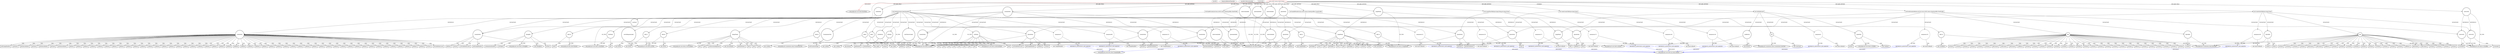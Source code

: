 digraph {
baseInfo[graphId=109,category="extension_graph",isAnonymous=false,possibleRelation=true]
frameworkRelatedTypesInfo[0="com.google.gwt.core.client.EntryPoint"]
possibleCollaborationsInfo[0="109~OVERRIDING_METHOD_DECLARATION-INSTANTIATION-~com.google.gwt.core.client.EntryPoint ~com.google.gwt.user.client.rpc.AsyncCallback ~false~true",1="109~CLIENT_METHOD_DECLARATION-INSTANTIATION-~com.google.gwt.core.client.EntryPoint ~com.google.gwt.user.client.rpc.AsyncCallback ~false~true",2="109~CLIENT_METHOD_DECLARATION-INSTANTIATION-~com.google.gwt.core.client.EntryPoint ~com.google.gwt.event.dom.client.ChangeHandler ~false~true"]
locationInfo[projectName="DeannaSurma-Census",filePath="/DeannaSurma-Census/Census-master/src/com/cs4302/census/client/Census.java",contextSignature="Census",graphId="109"]
0[label="com.cs4302.census.client.Census",vertexType="ROOT_CLIENT_CLASS_DECLARATION",isFrameworkType=false,color=red]
1[label="com.google.gwt.core.client.EntryPoint",vertexType="FRAMEWORK_INTERFACE_TYPE",isFrameworkType=true,peripheries=2]
2[label="countylistbox",vertexType="FIELD_DECLARATION",isFrameworkType=true,peripheries=2,shape=circle]
3[label="com.google.gwt.user.client.ui.ListBox",vertexType="FRAMEWORK_CLASS_TYPE",isFrameworkType=true,peripheries=2]
4[label="entercountylabel",vertexType="FIELD_DECLARATION",isFrameworkType=true,peripheries=2,shape=circle]
5[label="com.google.gwt.user.client.ui.Label",vertexType="FRAMEWORK_CLASS_TYPE",isFrameworkType=true,peripheries=2]
6[label="enterstatelabel",vertexType="FIELD_DECLARATION",isFrameworkType=true,peripheries=2,shape=circle]
8[label="placelistbox",vertexType="FIELD_DECLARATION",isFrameworkType=true,peripheries=2,shape=circle]
10[label="placenamelabel",vertexType="FIELD_DECLARATION",isFrameworkType=true,peripheries=2,shape=circle]
12[label="rootPanel",vertexType="FIELD_DECLARATION",isFrameworkType=true,peripheries=2,shape=circle]
13[label="com.google.gwt.user.client.ui.RootPanel",vertexType="FRAMEWORK_CLASS_TYPE",isFrameworkType=true,peripheries=2]
14[label="simplePanel",vertexType="FIELD_DECLARATION",isFrameworkType=true,peripheries=2,shape=circle]
15[label="com.google.gwt.user.client.ui.SimplePanel",vertexType="FRAMEWORK_CLASS_TYPE",isFrameworkType=true,peripheries=2]
16[label="statelistbox",vertexType="FIELD_DECLARATION",isFrameworkType=true,peripheries=2,shape=circle]
18[label="useGrowth",vertexType="FIELD_DECLARATION",isFrameworkType=true,peripheries=2,shape=circle]
19[label="com.google.gwt.user.client.ui.CheckBox",vertexType="FRAMEWORK_CLASS_TYPE",isFrameworkType=true,peripheries=2]
20[label="void onModuleLoad()",vertexType="OVERRIDING_METHOD_DECLARATION",isFrameworkType=false,shape=box]
22[label="line",vertexType="VARIABLE_EXPRESION",isFrameworkType=true,peripheries=2,shape=circle]
23[label="com.google.gwt.visualization.client.visualizations.LineChart",vertexType="FRAMEWORK_CLASS_TYPE",isFrameworkType=true,peripheries=2]
21[label="new LineChart()",vertexType="CONSTRUCTOR_CALL",isFrameworkType=true,peripheries=2]
24[label="simplePanel",vertexType="VARIABLE_EXPRESION",isFrameworkType=true,peripheries=2,shape=circle]
25[label="add()",vertexType="INSIDE_CALL",isFrameworkType=true,peripheries=2,shape=box]
28[label="sendButton",vertexType="VARIABLE_EXPRESION",isFrameworkType=true,peripheries=2,shape=circle]
29[label="com.google.gwt.user.client.ui.Button",vertexType="FRAMEWORK_CLASS_TYPE",isFrameworkType=true,peripheries=2]
27[label="new Button()",vertexType="CONSTRUCTOR_CALL",isFrameworkType=true,peripheries=2]
31[label="nameField",vertexType="VARIABLE_EXPRESION",isFrameworkType=true,peripheries=2,shape=circle]
32[label="com.google.gwt.user.client.ui.TextBox",vertexType="FRAMEWORK_CLASS_TYPE",isFrameworkType=true,peripheries=2]
30[label="new TextBox()",vertexType="CONSTRUCTOR_CALL",isFrameworkType=true,peripheries=2]
34[label="setText()",vertexType="INSIDE_CALL",isFrameworkType=true,peripheries=2,shape=box]
36[label="anonymous5",vertexType="VARIABLE_EXPRESION",isFrameworkType=false,shape=circle]
37[label="REFERENCE_ANONYMOUS_DECLARATION",vertexType="REFERENCE_ANONYMOUS_DECLARATION",isFrameworkType=false,color=blue]
38[label="com.google.gwt.user.client.rpc.AsyncCallback",vertexType="FRAMEWORK_INTERFACE_TYPE",isFrameworkType=true,peripheries=2]
35[label="new AsyncCallback()",vertexType="CONSTRUCTOR_CALL",isFrameworkType=false]
77[label="void initializeGui(java.lang.Runnable)",vertexType="CLIENT_METHOD_DECLARATION",isFrameworkType=false,shape=box]
78[label="RootPanel",vertexType="VARIABLE_EXPRESION",isFrameworkType=true,peripheries=2,shape=circle]
79[label="get()",vertexType="INSIDE_CALL",isFrameworkType=true,peripheries=2,shape=box]
82[label="enterstatelabel",vertexType="VARIABLE_EXPRESION",isFrameworkType=true,peripheries=2,shape=circle]
81[label="new Label()",vertexType="CONSTRUCTOR_CALL",isFrameworkType=true,peripheries=2]
84[label="rootPanel",vertexType="VARIABLE_EXPRESION",isFrameworkType=true,peripheries=2,shape=circle]
86[label="com.google.gwt.user.client.ui.AbsolutePanel",vertexType="FRAMEWORK_CLASS_TYPE",isFrameworkType=true,peripheries=2]
85[label="add()",vertexType="INSIDE_CALL",isFrameworkType=true,peripheries=2,shape=box]
88[label="setSize()",vertexType="INSIDE_CALL",isFrameworkType=true,peripheries=2,shape=box]
90[label="entercountylabel",vertexType="VARIABLE_EXPRESION",isFrameworkType=true,peripheries=2,shape=circle]
89[label="new Label()",vertexType="CONSTRUCTOR_CALL",isFrameworkType=true,peripheries=2]
93[label="add()",vertexType="INSIDE_CALL",isFrameworkType=true,peripheries=2,shape=box]
95[label="placenamelabel",vertexType="VARIABLE_EXPRESION",isFrameworkType=true,peripheries=2,shape=circle]
94[label="new Label()",vertexType="CONSTRUCTOR_CALL",isFrameworkType=true,peripheries=2]
98[label="add()",vertexType="INSIDE_CALL",isFrameworkType=true,peripheries=2,shape=box]
100[label="VAR31",vertexType="VARIABLE_EXPRESION",isFrameworkType=true,peripheries=2,shape=circle]
99[label="new ListBox()",vertexType="CONSTRUCTOR_CALL",isFrameworkType=true,peripheries=2]
102[label="countylistbox",vertexType="VARIABLE_EXPRESION",isFrameworkType=true,peripheries=2,shape=circle]
103[label="addItem()",vertexType="INSIDE_CALL",isFrameworkType=true,peripheries=2,shape=box]
106[label="add()",vertexType="INSIDE_CALL",isFrameworkType=true,peripheries=2,shape=box]
108[label="setSize()",vertexType="INSIDE_CALL",isFrameworkType=true,peripheries=2,shape=box]
110[label="setVisibleItemCount()",vertexType="INSIDE_CALL",isFrameworkType=true,peripheries=2,shape=box]
112[label="addChangeHandler()",vertexType="INSIDE_CALL",isFrameworkType=true,peripheries=2,shape=box]
114[label="anonymous37",vertexType="VARIABLE_EXPRESION",isFrameworkType=false,shape=circle]
115[label="REFERENCE_ANONYMOUS_DECLARATION",vertexType="REFERENCE_ANONYMOUS_DECLARATION",isFrameworkType=false,color=blue]
116[label="com.google.gwt.event.dom.client.ChangeHandler",vertexType="FRAMEWORK_INTERFACE_TYPE",isFrameworkType=true,peripheries=2]
113[label="new ChangeHandler()",vertexType="CONSTRUCTOR_CALL",isFrameworkType=false]
117[label="statelistbox",vertexType="VARIABLE_EXPRESION",isFrameworkType=true,peripheries=2,shape=circle]
118[label="getValue()",vertexType="INSIDE_CALL",isFrameworkType=true,peripheries=2,shape=box]
121[label="getSelectedIndex()",vertexType="INSIDE_CALL",isFrameworkType=true,peripheries=2,shape=box]
122[label="simplePanel",vertexType="VARIABLE_EXPRESION",isFrameworkType=true,peripheries=2,shape=circle]
123[label="getWidget()",vertexType="INSIDE_CALL",isFrameworkType=true,peripheries=2,shape=box]
126[label="clear()",vertexType="INSIDE_CALL",isFrameworkType=true,peripheries=2,shape=box]
128[label="add()",vertexType="INSIDE_CALL",isFrameworkType=true,peripheries=2,shape=box]
130[label="VAR43",vertexType="VARIABLE_EXPRESION",isFrameworkType=true,peripheries=2,shape=circle]
129[label="new ListBox()",vertexType="CONSTRUCTOR_CALL",isFrameworkType=true,peripheries=2]
133[label="addItem()",vertexType="INSIDE_CALL",isFrameworkType=true,peripheries=2,shape=box]
135[label="addItem()",vertexType="INSIDE_CALL",isFrameworkType=true,peripheries=2,shape=box]
137[label="addItem()",vertexType="INSIDE_CALL",isFrameworkType=true,peripheries=2,shape=box]
139[label="addItem()",vertexType="INSIDE_CALL",isFrameworkType=true,peripheries=2,shape=box]
141[label="addItem()",vertexType="INSIDE_CALL",isFrameworkType=true,peripheries=2,shape=box]
143[label="addItem()",vertexType="INSIDE_CALL",isFrameworkType=true,peripheries=2,shape=box]
145[label="addItem()",vertexType="INSIDE_CALL",isFrameworkType=true,peripheries=2,shape=box]
147[label="addItem()",vertexType="INSIDE_CALL",isFrameworkType=true,peripheries=2,shape=box]
149[label="addItem()",vertexType="INSIDE_CALL",isFrameworkType=true,peripheries=2,shape=box]
151[label="addItem()",vertexType="INSIDE_CALL",isFrameworkType=true,peripheries=2,shape=box]
153[label="addItem()",vertexType="INSIDE_CALL",isFrameworkType=true,peripheries=2,shape=box]
155[label="addItem()",vertexType="INSIDE_CALL",isFrameworkType=true,peripheries=2,shape=box]
157[label="addItem()",vertexType="INSIDE_CALL",isFrameworkType=true,peripheries=2,shape=box]
159[label="addItem()",vertexType="INSIDE_CALL",isFrameworkType=true,peripheries=2,shape=box]
161[label="addItem()",vertexType="INSIDE_CALL",isFrameworkType=true,peripheries=2,shape=box]
163[label="addItem()",vertexType="INSIDE_CALL",isFrameworkType=true,peripheries=2,shape=box]
165[label="addItem()",vertexType="INSIDE_CALL",isFrameworkType=true,peripheries=2,shape=box]
167[label="addItem()",vertexType="INSIDE_CALL",isFrameworkType=true,peripheries=2,shape=box]
169[label="addItem()",vertexType="INSIDE_CALL",isFrameworkType=true,peripheries=2,shape=box]
171[label="addItem()",vertexType="INSIDE_CALL",isFrameworkType=true,peripheries=2,shape=box]
173[label="addItem()",vertexType="INSIDE_CALL",isFrameworkType=true,peripheries=2,shape=box]
175[label="addItem()",vertexType="INSIDE_CALL",isFrameworkType=true,peripheries=2,shape=box]
177[label="addItem()",vertexType="INSIDE_CALL",isFrameworkType=true,peripheries=2,shape=box]
179[label="addItem()",vertexType="INSIDE_CALL",isFrameworkType=true,peripheries=2,shape=box]
181[label="addItem()",vertexType="INSIDE_CALL",isFrameworkType=true,peripheries=2,shape=box]
183[label="addItem()",vertexType="INSIDE_CALL",isFrameworkType=true,peripheries=2,shape=box]
185[label="addItem()",vertexType="INSIDE_CALL",isFrameworkType=true,peripheries=2,shape=box]
187[label="addItem()",vertexType="INSIDE_CALL",isFrameworkType=true,peripheries=2,shape=box]
189[label="addItem()",vertexType="INSIDE_CALL",isFrameworkType=true,peripheries=2,shape=box]
191[label="addItem()",vertexType="INSIDE_CALL",isFrameworkType=true,peripheries=2,shape=box]
193[label="addItem()",vertexType="INSIDE_CALL",isFrameworkType=true,peripheries=2,shape=box]
195[label="addItem()",vertexType="INSIDE_CALL",isFrameworkType=true,peripheries=2,shape=box]
197[label="addItem()",vertexType="INSIDE_CALL",isFrameworkType=true,peripheries=2,shape=box]
199[label="addItem()",vertexType="INSIDE_CALL",isFrameworkType=true,peripheries=2,shape=box]
201[label="addItem()",vertexType="INSIDE_CALL",isFrameworkType=true,peripheries=2,shape=box]
203[label="addItem()",vertexType="INSIDE_CALL",isFrameworkType=true,peripheries=2,shape=box]
205[label="addItem()",vertexType="INSIDE_CALL",isFrameworkType=true,peripheries=2,shape=box]
207[label="addItem()",vertexType="INSIDE_CALL",isFrameworkType=true,peripheries=2,shape=box]
209[label="addItem()",vertexType="INSIDE_CALL",isFrameworkType=true,peripheries=2,shape=box]
211[label="addItem()",vertexType="INSIDE_CALL",isFrameworkType=true,peripheries=2,shape=box]
213[label="addItem()",vertexType="INSIDE_CALL",isFrameworkType=true,peripheries=2,shape=box]
215[label="addItem()",vertexType="INSIDE_CALL",isFrameworkType=true,peripheries=2,shape=box]
217[label="addItem()",vertexType="INSIDE_CALL",isFrameworkType=true,peripheries=2,shape=box]
219[label="addItem()",vertexType="INSIDE_CALL",isFrameworkType=true,peripheries=2,shape=box]
221[label="addItem()",vertexType="INSIDE_CALL",isFrameworkType=true,peripheries=2,shape=box]
223[label="addItem()",vertexType="INSIDE_CALL",isFrameworkType=true,peripheries=2,shape=box]
225[label="addItem()",vertexType="INSIDE_CALL",isFrameworkType=true,peripheries=2,shape=box]
227[label="addItem()",vertexType="INSIDE_CALL",isFrameworkType=true,peripheries=2,shape=box]
229[label="addItem()",vertexType="INSIDE_CALL",isFrameworkType=true,peripheries=2,shape=box]
231[label="addItem()",vertexType="INSIDE_CALL",isFrameworkType=true,peripheries=2,shape=box]
233[label="add()",vertexType="INSIDE_CALL",isFrameworkType=true,peripheries=2,shape=box]
235[label="setSize()",vertexType="INSIDE_CALL",isFrameworkType=true,peripheries=2,shape=box]
237[label="setVisibleItemCount()",vertexType="INSIDE_CALL",isFrameworkType=true,peripheries=2,shape=box]
239[label="addChangeHandler()",vertexType="INSIDE_CALL",isFrameworkType=true,peripheries=2,shape=box]
241[label="anonymous98",vertexType="VARIABLE_EXPRESION",isFrameworkType=false,shape=circle]
242[label="REFERENCE_ANONYMOUS_DECLARATION",vertexType="REFERENCE_ANONYMOUS_DECLARATION",isFrameworkType=false,color=blue]
240[label="new ChangeHandler()",vertexType="CONSTRUCTOR_CALL",isFrameworkType=false]
245[label="getValue()",vertexType="INSIDE_CALL",isFrameworkType=true,peripheries=2,shape=box]
247[label="getSelectedIndex()",vertexType="INSIDE_CALL",isFrameworkType=true,peripheries=2,shape=box]
249[label="getWidget()",vertexType="INSIDE_CALL",isFrameworkType=true,peripheries=2,shape=box]
251[label="clear()",vertexType="INSIDE_CALL",isFrameworkType=true,peripheries=2,shape=box]
253[label="add()",vertexType="INSIDE_CALL",isFrameworkType=true,peripheries=2,shape=box]
255[label="VAR104",vertexType="VARIABLE_EXPRESION",isFrameworkType=true,peripheries=2,shape=circle]
254[label="new ListBox()",vertexType="CONSTRUCTOR_CALL",isFrameworkType=true,peripheries=2]
257[label="placelistbox",vertexType="VARIABLE_EXPRESION",isFrameworkType=true,peripheries=2,shape=circle]
258[label="addItem()",vertexType="INSIDE_CALL",isFrameworkType=true,peripheries=2,shape=box]
261[label="add()",vertexType="INSIDE_CALL",isFrameworkType=true,peripheries=2,shape=box]
263[label="setSize()",vertexType="INSIDE_CALL",isFrameworkType=true,peripheries=2,shape=box]
265[label="setVisibleItemCount()",vertexType="INSIDE_CALL",isFrameworkType=true,peripheries=2,shape=box]
267[label="addChangeHandler()",vertexType="INSIDE_CALL",isFrameworkType=true,peripheries=2,shape=box]
269[label="anonymous110",vertexType="VARIABLE_EXPRESION",isFrameworkType=false,shape=circle]
270[label="REFERENCE_ANONYMOUS_DECLARATION",vertexType="REFERENCE_ANONYMOUS_DECLARATION",isFrameworkType=false,color=blue]
268[label="new ChangeHandler()",vertexType="CONSTRUCTOR_CALL",isFrameworkType=false]
273[label="getValue()",vertexType="INSIDE_CALL",isFrameworkType=true,peripheries=2,shape=box]
275[label="getSelectedIndex()",vertexType="INSIDE_CALL",isFrameworkType=true,peripheries=2,shape=box]
277[label="getWidget()",vertexType="INSIDE_CALL",isFrameworkType=true,peripheries=2,shape=box]
279[label="VAR114",vertexType="VARIABLE_EXPRESION",isFrameworkType=true,peripheries=2,shape=circle]
278[label="new LineChart()",vertexType="CONSTRUCTOR_CALL",isFrameworkType=true,peripheries=2]
282[label="clear()",vertexType="INSIDE_CALL",isFrameworkType=true,peripheries=2,shape=box]
284[label="add()",vertexType="INSIDE_CALL",isFrameworkType=true,peripheries=2,shape=box]
286[label="titlelabel",vertexType="VARIABLE_EXPRESION",isFrameworkType=true,peripheries=2,shape=circle]
285[label="new Label()",vertexType="CONSTRUCTOR_CALL",isFrameworkType=true,peripheries=2]
289[label="setStyleName()",vertexType="INSIDE_CALL",isFrameworkType=true,peripheries=2,shape=box]
291[label="add()",vertexType="INSIDE_CALL",isFrameworkType=true,peripheries=2,shape=box]
293[label="setSize()",vertexType="INSIDE_CALL",isFrameworkType=true,peripheries=2,shape=box]
295[label="VAR121",vertexType="VARIABLE_EXPRESION",isFrameworkType=true,peripheries=2,shape=circle]
294[label="new SimplePanel()",vertexType="CONSTRUCTOR_CALL",isFrameworkType=true,peripheries=2]
298[label="add()",vertexType="INSIDE_CALL",isFrameworkType=true,peripheries=2,shape=box]
300[label="setSize()",vertexType="INSIDE_CALL",isFrameworkType=true,peripheries=2,shape=box]
302[label="VAR124",vertexType="VARIABLE_EXPRESION",isFrameworkType=true,peripheries=2,shape=circle]
301[label="new CheckBox()",vertexType="CONSTRUCTOR_CALL",isFrameworkType=true,peripheries=2]
305[label="add()",vertexType="INSIDE_CALL",isFrameworkType=true,peripheries=2,shape=box]
307[label="dialogBox",vertexType="VARIABLE_EXPRESION",isFrameworkType=true,peripheries=2,shape=circle]
308[label="com.google.gwt.user.client.ui.DialogBox",vertexType="FRAMEWORK_CLASS_TYPE",isFrameworkType=true,peripheries=2]
306[label="new DialogBox()",vertexType="CONSTRUCTOR_CALL",isFrameworkType=true,peripheries=2]
310[label="setText()",vertexType="INSIDE_CALL",isFrameworkType=true,peripheries=2,shape=box]
312[label="setAnimationEnabled()",vertexType="INSIDE_CALL",isFrameworkType=true,peripheries=2,shape=box]
314[label="closeButton",vertexType="VARIABLE_EXPRESION",isFrameworkType=true,peripheries=2,shape=circle]
313[label="new Button()",vertexType="CONSTRUCTOR_CALL",isFrameworkType=true,peripheries=2]
316[label="VAR130",vertexType="VARIABLE_EXPRESION",isFrameworkType=true,peripheries=2,shape=circle]
318[label="com.google.gwt.dom.client.Element",vertexType="FRAMEWORK_CLASS_TYPE",isFrameworkType=true,peripheries=2]
317[label="setId()",vertexType="INSIDE_CALL",isFrameworkType=true,peripheries=2,shape=box]
320[label="getElement()",vertexType="INSIDE_CALL",isFrameworkType=true,peripheries=2,shape=box]
322[label="textToServerLabel",vertexType="VARIABLE_EXPRESION",isFrameworkType=true,peripheries=2,shape=circle]
321[label="new Label()",vertexType="CONSTRUCTOR_CALL",isFrameworkType=true,peripheries=2]
325[label="serverResponseLabel",vertexType="VARIABLE_EXPRESION",isFrameworkType=true,peripheries=2,shape=circle]
326[label="com.google.gwt.user.client.ui.HTML",vertexType="FRAMEWORK_CLASS_TYPE",isFrameworkType=true,peripheries=2]
324[label="new HTML()",vertexType="CONSTRUCTOR_CALL",isFrameworkType=true,peripheries=2]
328[label="dialogVPanel",vertexType="VARIABLE_EXPRESION",isFrameworkType=true,peripheries=2,shape=circle]
329[label="com.google.gwt.user.client.ui.VerticalPanel",vertexType="FRAMEWORK_CLASS_TYPE",isFrameworkType=true,peripheries=2]
327[label="new VerticalPanel()",vertexType="CONSTRUCTOR_CALL",isFrameworkType=true,peripheries=2]
331[label="addStyleName()",vertexType="INSIDE_CALL",isFrameworkType=true,peripheries=2,shape=box]
333[label="add()",vertexType="INSIDE_CALL",isFrameworkType=true,peripheries=2,shape=box]
335[label="VAR137",vertexType="VARIABLE_EXPRESION",isFrameworkType=true,peripheries=2,shape=circle]
334[label="new HTML()",vertexType="CONSTRUCTOR_CALL",isFrameworkType=true,peripheries=2]
338[label="add()",vertexType="INSIDE_CALL",isFrameworkType=true,peripheries=2,shape=box]
340[label="add()",vertexType="INSIDE_CALL",isFrameworkType=true,peripheries=2,shape=box]
342[label="VAR140",vertexType="VARIABLE_EXPRESION",isFrameworkType=true,peripheries=2,shape=circle]
341[label="new HTML()",vertexType="CONSTRUCTOR_CALL",isFrameworkType=true,peripheries=2]
345[label="add()",vertexType="INSIDE_CALL",isFrameworkType=true,peripheries=2,shape=box]
347[label="setHorizontalAlignment()",vertexType="INSIDE_CALL",isFrameworkType=true,peripheries=2,shape=box]
349[label="add()",vertexType="INSIDE_CALL",isFrameworkType=true,peripheries=2,shape=box]
351[label="setWidget()",vertexType="INSIDE_CALL",isFrameworkType=true,peripheries=2,shape=box]
352[label="VisualizationUtils",vertexType="VARIABLE_EXPRESION",isFrameworkType=true,peripheries=2,shape=circle]
354[label="com.google.gwt.visualization.client.VisualizationUtils",vertexType="FRAMEWORK_CLASS_TYPE",isFrameworkType=true,peripheries=2]
353[label="loadVisualizationApi()",vertexType="INSIDE_CALL",isFrameworkType=true,peripheries=2,shape=box]
355[label="void createCountyTable(java.lang.String)",vertexType="CLIENT_METHOD_DECLARATION",isFrameworkType=false,shape=box]
357[label="anonymous146",vertexType="VARIABLE_EXPRESION",isFrameworkType=false,shape=circle]
358[label="REFERENCE_ANONYMOUS_DECLARATION",vertexType="REFERENCE_ANONYMOUS_DECLARATION",isFrameworkType=false,color=blue]
356[label="new AsyncCallback()",vertexType="CONSTRUCTOR_CALL",isFrameworkType=false]
360[label="countylistbox",vertexType="VARIABLE_EXPRESION",isFrameworkType=true,peripheries=2,shape=circle]
361[label="getValue()",vertexType="INSIDE_CALL",isFrameworkType=true,peripheries=2,shape=box]
364[label="getSelectedIndex()",vertexType="INSIDE_CALL",isFrameworkType=true,peripheries=2,shape=box]
366[label="anonymous149",vertexType="VARIABLE_EXPRESION",isFrameworkType=false,shape=circle]
367[label="REFERENCE_ANONYMOUS_DECLARATION",vertexType="REFERENCE_ANONYMOUS_DECLARATION",isFrameworkType=false,color=blue]
365[label="new AsyncCallback()",vertexType="CONSTRUCTOR_CALL",isFrameworkType=false]
369[label="void buildcountytable(java.util.List,com.cs4302.census.shared.profiles.StateProfile)",vertexType="CLIENT_METHOD_DECLARATION",isFrameworkType=false,shape=box]
371[label="anonymous150",vertexType="VARIABLE_EXPRESION",isFrameworkType=false,shape=circle]
372[label="REFERENCE_ANONYMOUS_DECLARATION",vertexType="REFERENCE_ANONYMOUS_DECLARATION",isFrameworkType=false,color=blue]
370[label="new AsyncCallback()",vertexType="CONSTRUCTOR_CALL",isFrameworkType=false]
374[label="countylistbox",vertexType="VARIABLE_EXPRESION",isFrameworkType=true,peripheries=2,shape=circle]
375[label="getValue()",vertexType="INSIDE_CALL",isFrameworkType=true,peripheries=2,shape=box]
378[label="getSelectedIndex()",vertexType="INSIDE_CALL",isFrameworkType=true,peripheries=2,shape=box]
379[label="DataTable",vertexType="VARIABLE_EXPRESION",isFrameworkType=true,peripheries=2,shape=circle]
381[label="com.google.gwt.visualization.client.DataTable",vertexType="FRAMEWORK_CLASS_TYPE",isFrameworkType=true,peripheries=2]
380[label="create()",vertexType="INSIDE_CALL",isFrameworkType=true,peripheries=2,shape=box]
382[label="data",vertexType="VARIABLE_EXPRESION",isFrameworkType=true,peripheries=2,shape=circle]
383[label="addColumn()",vertexType="INSIDE_CALL",isFrameworkType=true,peripheries=2,shape=box]
386[label="addColumn()",vertexType="INSIDE_CALL",isFrameworkType=true,peripheries=2,shape=box]
388[label="addColumn()",vertexType="INSIDE_CALL",isFrameworkType=true,peripheries=2,shape=box]
389[label="useGrowth",vertexType="VARIABLE_EXPRESION",isFrameworkType=true,peripheries=2,shape=circle]
390[label="isChecked()",vertexType="INSIDE_CALL",isFrameworkType=true,peripheries=2,shape=box]
393[label="addRows()",vertexType="INSIDE_CALL",isFrameworkType=true,peripheries=2,shape=box]
395[label="setValue()",vertexType="INSIDE_CALL",isFrameworkType=true,peripheries=2,shape=box]
397[label="setValue()",vertexType="INSIDE_CALL",isFrameworkType=true,peripheries=2,shape=box]
399[label="setValue()",vertexType="INSIDE_CALL",isFrameworkType=true,peripheries=2,shape=box]
401[label="setValue()",vertexType="INSIDE_CALL",isFrameworkType=true,peripheries=2,shape=box]
403[label="setValue()",vertexType="INSIDE_CALL",isFrameworkType=true,peripheries=2,shape=box]
405[label="setValue()",vertexType="INSIDE_CALL",isFrameworkType=true,peripheries=2,shape=box]
407[label="setValue()",vertexType="INSIDE_CALL",isFrameworkType=true,peripheries=2,shape=box]
409[label="setValue()",vertexType="INSIDE_CALL",isFrameworkType=true,peripheries=2,shape=box]
411[label="setValue()",vertexType="INSIDE_CALL",isFrameworkType=true,peripheries=2,shape=box]
413[label="setValue()",vertexType="INSIDE_CALL",isFrameworkType=true,peripheries=2,shape=box]
415[label="setValue()",vertexType="INSIDE_CALL",isFrameworkType=true,peripheries=2,shape=box]
417[label="setValue()",vertexType="INSIDE_CALL",isFrameworkType=true,peripheries=2,shape=box]
419[label="setValue()",vertexType="INSIDE_CALL",isFrameworkType=true,peripheries=2,shape=box]
421[label="setValue()",vertexType="INSIDE_CALL",isFrameworkType=true,peripheries=2,shape=box]
423[label="setValue()",vertexType="INSIDE_CALL",isFrameworkType=true,peripheries=2,shape=box]
425[label="addRows()",vertexType="INSIDE_CALL",isFrameworkType=true,peripheries=2,shape=box]
427[label="setValue()",vertexType="INSIDE_CALL",isFrameworkType=true,peripheries=2,shape=box]
429[label="setValue()",vertexType="INSIDE_CALL",isFrameworkType=true,peripheries=2,shape=box]
431[label="setValue()",vertexType="INSIDE_CALL",isFrameworkType=true,peripheries=2,shape=box]
433[label="setValue()",vertexType="INSIDE_CALL",isFrameworkType=true,peripheries=2,shape=box]
435[label="setValue()",vertexType="INSIDE_CALL",isFrameworkType=true,peripheries=2,shape=box]
437[label="setValue()",vertexType="INSIDE_CALL",isFrameworkType=true,peripheries=2,shape=box]
439[label="setValue()",vertexType="INSIDE_CALL",isFrameworkType=true,peripheries=2,shape=box]
441[label="setValue()",vertexType="INSIDE_CALL",isFrameworkType=true,peripheries=2,shape=box]
443[label="setValue()",vertexType="INSIDE_CALL",isFrameworkType=true,peripheries=2,shape=box]
445[label="setValue()",vertexType="INSIDE_CALL",isFrameworkType=true,peripheries=2,shape=box]
447[label="setValue()",vertexType="INSIDE_CALL",isFrameworkType=true,peripheries=2,shape=box]
449[label="setValue()",vertexType="INSIDE_CALL",isFrameworkType=true,peripheries=2,shape=box]
450[label="placelistbox",vertexType="VARIABLE_EXPRESION",isFrameworkType=true,peripheries=2,shape=circle]
451[label="clear()",vertexType="INSIDE_CALL",isFrameworkType=true,peripheries=2,shape=box]
454[label="addItem()",vertexType="INSIDE_CALL",isFrameworkType=true,peripheries=2,shape=box]
455[label="void createStateTable(java.lang.String)",vertexType="CLIENT_METHOD_DECLARATION",isFrameworkType=false,shape=box]
457[label="anonymous189",vertexType="VARIABLE_EXPRESION",isFrameworkType=false,shape=circle]
458[label="REFERENCE_ANONYMOUS_DECLARATION",vertexType="REFERENCE_ANONYMOUS_DECLARATION",isFrameworkType=false,color=blue]
456[label="new AsyncCallback()",vertexType="CONSTRUCTOR_CALL",isFrameworkType=false]
460[label="useGrowth",vertexType="VARIABLE_EXPRESION",isFrameworkType=true,peripheries=2,shape=circle]
461[label="isChecked()",vertexType="INSIDE_CALL",isFrameworkType=true,peripheries=2,shape=box]
463[label="DataTable",vertexType="VARIABLE_EXPRESION",isFrameworkType=true,peripheries=2,shape=circle]
464[label="create()",vertexType="INSIDE_CALL",isFrameworkType=true,peripheries=2,shape=box]
466[label="data",vertexType="VARIABLE_EXPRESION",isFrameworkType=true,peripheries=2,shape=circle]
467[label="addColumn()",vertexType="INSIDE_CALL",isFrameworkType=true,peripheries=2,shape=box]
470[label="addColumn()",vertexType="INSIDE_CALL",isFrameworkType=true,peripheries=2,shape=box]
472[label="addRows()",vertexType="INSIDE_CALL",isFrameworkType=true,peripheries=2,shape=box]
474[label="setValue()",vertexType="INSIDE_CALL",isFrameworkType=true,peripheries=2,shape=box]
476[label="setValue()",vertexType="INSIDE_CALL",isFrameworkType=true,peripheries=2,shape=box]
478[label="setValue()",vertexType="INSIDE_CALL",isFrameworkType=true,peripheries=2,shape=box]
480[label="setValue()",vertexType="INSIDE_CALL",isFrameworkType=true,peripheries=2,shape=box]
482[label="setValue()",vertexType="INSIDE_CALL",isFrameworkType=true,peripheries=2,shape=box]
484[label="setValue()",vertexType="INSIDE_CALL",isFrameworkType=true,peripheries=2,shape=box]
486[label="setValue()",vertexType="INSIDE_CALL",isFrameworkType=true,peripheries=2,shape=box]
488[label="setValue()",vertexType="INSIDE_CALL",isFrameworkType=true,peripheries=2,shape=box]
490[label="setValue()",vertexType="INSIDE_CALL",isFrameworkType=true,peripheries=2,shape=box]
492[label="setValue()",vertexType="INSIDE_CALL",isFrameworkType=true,peripheries=2,shape=box]
494[label="create()",vertexType="INSIDE_CALL",isFrameworkType=true,peripheries=2,shape=box]
496[label="addRows()",vertexType="INSIDE_CALL",isFrameworkType=true,peripheries=2,shape=box]
498[label="addColumn()",vertexType="INSIDE_CALL",isFrameworkType=true,peripheries=2,shape=box]
500[label="addColumn()",vertexType="INSIDE_CALL",isFrameworkType=true,peripheries=2,shape=box]
502[label="setValue()",vertexType="INSIDE_CALL",isFrameworkType=true,peripheries=2,shape=box]
504[label="setValue()",vertexType="INSIDE_CALL",isFrameworkType=true,peripheries=2,shape=box]
506[label="setValue()",vertexType="INSIDE_CALL",isFrameworkType=true,peripheries=2,shape=box]
508[label="setValue()",vertexType="INSIDE_CALL",isFrameworkType=true,peripheries=2,shape=box]
510[label="setValue()",vertexType="INSIDE_CALL",isFrameworkType=true,peripheries=2,shape=box]
512[label="setValue()",vertexType="INSIDE_CALL",isFrameworkType=true,peripheries=2,shape=box]
514[label="setValue()",vertexType="INSIDE_CALL",isFrameworkType=true,peripheries=2,shape=box]
516[label="setValue()",vertexType="INSIDE_CALL",isFrameworkType=true,peripheries=2,shape=box]
517[label="placelistbox",vertexType="VARIABLE_EXPRESION",isFrameworkType=true,peripheries=2,shape=circle]
518[label="clear()",vertexType="INSIDE_CALL",isFrameworkType=true,peripheries=2,shape=box]
520[label="void handlePlacelist(com.cs4302.census.shared.profiles.CountyProfile)",vertexType="CLIENT_METHOD_DECLARATION",isFrameworkType=false,shape=box]
522[label="anonymous218",vertexType="VARIABLE_EXPRESION",isFrameworkType=false,shape=circle]
523[label="REFERENCE_ANONYMOUS_DECLARATION",vertexType="REFERENCE_ANONYMOUS_DECLARATION",isFrameworkType=false,color=blue]
521[label="new AsyncCallback()",vertexType="CONSTRUCTOR_CALL",isFrameworkType=false]
525[label="placelistbox",vertexType="VARIABLE_EXPRESION",isFrameworkType=true,peripheries=2,shape=circle]
526[label="clear()",vertexType="INSIDE_CALL",isFrameworkType=true,peripheries=2,shape=box]
529[label="addItem()",vertexType="INSIDE_CALL",isFrameworkType=true,peripheries=2,shape=box]
530[label="void handleCountyList(com.cs4302.census.shared.profiles.StateProfile)",vertexType="CLIENT_METHOD_DECLARATION",isFrameworkType=false,shape=box]
532[label="anonymous221",vertexType="VARIABLE_EXPRESION",isFrameworkType=false,shape=circle]
533[label="REFERENCE_ANONYMOUS_DECLARATION",vertexType="REFERENCE_ANONYMOUS_DECLARATION",isFrameworkType=false,color=blue]
531[label="new AsyncCallback()",vertexType="CONSTRUCTOR_CALL",isFrameworkType=false]
535[label="countylistbox",vertexType="VARIABLE_EXPRESION",isFrameworkType=true,peripheries=2,shape=circle]
536[label="clear()",vertexType="INSIDE_CALL",isFrameworkType=true,peripheries=2,shape=box]
539[label="addItem()",vertexType="INSIDE_CALL",isFrameworkType=true,peripheries=2,shape=box]
645[label="void createPlaceTable(java.lang.String,java.lang.String)",vertexType="CLIENT_METHOD_DECLARATION",isFrameworkType=false,shape=box]
647[label="anonymous272",vertexType="VARIABLE_EXPRESION",isFrameworkType=false,shape=circle]
648[label="REFERENCE_ANONYMOUS_DECLARATION",vertexType="REFERENCE_ANONYMOUS_DECLARATION",isFrameworkType=false,color=blue]
646[label="new AsyncCallback()",vertexType="CONSTRUCTOR_CALL",isFrameworkType=false]
650[label="placelistbox",vertexType="VARIABLE_EXPRESION",isFrameworkType=true,peripheries=2,shape=circle]
651[label="getValue()",vertexType="INSIDE_CALL",isFrameworkType=true,peripheries=2,shape=box]
654[label="getSelectedIndex()",vertexType="INSIDE_CALL",isFrameworkType=true,peripheries=2,shape=box]
656[label="anonymous275",vertexType="VARIABLE_EXPRESION",isFrameworkType=false,shape=circle]
657[label="REFERENCE_ANONYMOUS_DECLARATION",vertexType="REFERENCE_ANONYMOUS_DECLARATION",isFrameworkType=false,color=blue]
655[label="new AsyncCallback()",vertexType="CONSTRUCTOR_CALL",isFrameworkType=false]
0->1[label="IMPLEMENT",color=red]
0->2[label="DECLARE_FIELD"]
2->3[label="OF_TYPE"]
0->4[label="DECLARE_FIELD"]
4->5[label="OF_TYPE"]
0->6[label="DECLARE_FIELD"]
6->5[label="OF_TYPE"]
0->8[label="DECLARE_FIELD"]
8->3[label="OF_TYPE"]
0->10[label="DECLARE_FIELD"]
10->5[label="OF_TYPE"]
0->12[label="DECLARE_FIELD"]
12->13[label="OF_TYPE"]
0->14[label="DECLARE_FIELD"]
14->15[label="OF_TYPE"]
0->16[label="DECLARE_FIELD"]
16->3[label="OF_TYPE"]
0->18[label="DECLARE_FIELD"]
18->19[label="OF_TYPE"]
0->20[label="OVERRIDE"]
20->22[label="INSTANTIATE"]
22->23[label="OF_TYPE"]
22->21[label="CALL"]
20->24[label="INSTANTIATE"]
14->24[label="REFERENCE"]
24->15[label="OF_TYPE"]
24->25[label="CALL"]
20->28[label="INSTANTIATE"]
28->29[label="OF_TYPE"]
28->27[label="CALL"]
20->31[label="INSTANTIATE"]
31->32[label="OF_TYPE"]
31->30[label="CALL"]
31->34[label="CALL"]
20->36[label="INSTANTIATE"]
37->38[label="IMPLEMENT",color=blue]
36->37[label="OF_TYPE"]
36->35[label="CALL"]
0->77[label="DECLARE_METHOD"]
77->78[label="INSTANTIATE"]
78->13[label="OF_TYPE"]
78->79[label="CALL"]
77->82[label="INSTANTIATE"]
6->82[label="REFERENCE"]
82->5[label="OF_TYPE"]
82->81[label="CALL"]
77->84[label="INSTANTIATE"]
84->86[label="OF_TYPE"]
84->85[label="CALL"]
82->88[label="CALL"]
77->90[label="INSTANTIATE"]
4->90[label="REFERENCE"]
90->5[label="OF_TYPE"]
90->89[label="CALL"]
84->93[label="CALL"]
77->95[label="INSTANTIATE"]
10->95[label="REFERENCE"]
95->5[label="OF_TYPE"]
95->94[label="CALL"]
84->98[label="CALL"]
77->100[label="INSTANTIATE"]
100->3[label="OF_TYPE"]
100->99[label="CALL"]
77->102[label="INSTANTIATE"]
2->102[label="REFERENCE"]
102->3[label="OF_TYPE"]
102->103[label="CALL"]
84->106[label="CALL"]
102->108[label="CALL"]
102->110[label="CALL"]
102->112[label="CALL"]
77->114[label="INSTANTIATE"]
115->116[label="IMPLEMENT",color=blue]
114->115[label="OF_TYPE"]
114->113[label="CALL"]
77->117[label="INSTANTIATE"]
16->117[label="REFERENCE"]
117->3[label="OF_TYPE"]
117->118[label="CALL"]
117->121[label="CALL"]
77->122[label="INSTANTIATE"]
14->122[label="REFERENCE"]
122->15[label="OF_TYPE"]
122->123[label="CALL"]
122->126[label="CALL"]
122->128[label="CALL"]
77->130[label="INSTANTIATE"]
130->3[label="OF_TYPE"]
130->129[label="CALL"]
117->133[label="CALL"]
117->135[label="CALL"]
117->137[label="CALL"]
117->139[label="CALL"]
117->141[label="CALL"]
117->143[label="CALL"]
117->145[label="CALL"]
117->147[label="CALL"]
117->149[label="CALL"]
117->151[label="CALL"]
117->153[label="CALL"]
117->155[label="CALL"]
117->157[label="CALL"]
117->159[label="CALL"]
117->161[label="CALL"]
117->163[label="CALL"]
117->165[label="CALL"]
117->167[label="CALL"]
117->169[label="CALL"]
117->171[label="CALL"]
117->173[label="CALL"]
117->175[label="CALL"]
117->177[label="CALL"]
117->179[label="CALL"]
117->181[label="CALL"]
117->183[label="CALL"]
117->185[label="CALL"]
117->187[label="CALL"]
117->189[label="CALL"]
117->191[label="CALL"]
117->193[label="CALL"]
117->195[label="CALL"]
117->197[label="CALL"]
117->199[label="CALL"]
117->201[label="CALL"]
117->203[label="CALL"]
117->205[label="CALL"]
117->207[label="CALL"]
117->209[label="CALL"]
117->211[label="CALL"]
117->213[label="CALL"]
117->215[label="CALL"]
117->217[label="CALL"]
117->219[label="CALL"]
117->221[label="CALL"]
117->223[label="CALL"]
117->225[label="CALL"]
117->227[label="CALL"]
117->229[label="CALL"]
117->231[label="CALL"]
84->233[label="CALL"]
117->235[label="CALL"]
117->237[label="CALL"]
117->239[label="CALL"]
77->241[label="INSTANTIATE"]
242->116[label="IMPLEMENT",color=blue]
241->242[label="OF_TYPE"]
241->240[label="CALL"]
117->245[label="CALL"]
117->247[label="CALL"]
122->249[label="CALL"]
122->251[label="CALL"]
122->253[label="CALL"]
77->255[label="INSTANTIATE"]
255->3[label="OF_TYPE"]
255->254[label="CALL"]
77->257[label="INSTANTIATE"]
8->257[label="REFERENCE"]
257->3[label="OF_TYPE"]
257->258[label="CALL"]
84->261[label="CALL"]
257->263[label="CALL"]
257->265[label="CALL"]
257->267[label="CALL"]
77->269[label="INSTANTIATE"]
270->116[label="IMPLEMENT",color=blue]
269->270[label="OF_TYPE"]
269->268[label="CALL"]
117->273[label="CALL"]
117->275[label="CALL"]
122->277[label="CALL"]
77->279[label="INSTANTIATE"]
279->23[label="OF_TYPE"]
279->278[label="CALL"]
122->282[label="CALL"]
122->284[label="CALL"]
77->286[label="INSTANTIATE"]
286->5[label="OF_TYPE"]
286->285[label="CALL"]
286->289[label="CALL"]
84->291[label="CALL"]
286->293[label="CALL"]
77->295[label="INSTANTIATE"]
295->15[label="OF_TYPE"]
295->294[label="CALL"]
84->298[label="CALL"]
122->300[label="CALL"]
77->302[label="INSTANTIATE"]
302->19[label="OF_TYPE"]
302->301[label="CALL"]
84->305[label="CALL"]
77->307[label="INSTANTIATE"]
307->308[label="OF_TYPE"]
307->306[label="CALL"]
307->310[label="CALL"]
307->312[label="CALL"]
77->314[label="INSTANTIATE"]
314->29[label="OF_TYPE"]
314->313[label="CALL"]
77->316[label="INSTANTIATE"]
316->318[label="OF_TYPE"]
316->317[label="CALL"]
314->320[label="CALL"]
77->322[label="INSTANTIATE"]
322->5[label="OF_TYPE"]
322->321[label="CALL"]
77->325[label="INSTANTIATE"]
325->326[label="OF_TYPE"]
325->324[label="CALL"]
77->328[label="INSTANTIATE"]
328->329[label="OF_TYPE"]
328->327[label="CALL"]
328->331[label="CALL"]
328->333[label="CALL"]
77->335[label="INSTANTIATE"]
335->326[label="OF_TYPE"]
335->334[label="CALL"]
328->338[label="CALL"]
328->340[label="CALL"]
77->342[label="INSTANTIATE"]
342->326[label="OF_TYPE"]
342->341[label="CALL"]
328->345[label="CALL"]
328->347[label="CALL"]
328->349[label="CALL"]
307->351[label="CALL"]
77->352[label="INSTANTIATE"]
352->354[label="OF_TYPE"]
352->353[label="CALL"]
0->355[label="DECLARE_METHOD"]
355->357[label="INSTANTIATE"]
358->38[label="IMPLEMENT",color=blue]
357->358[label="OF_TYPE"]
357->356[label="CALL"]
355->360[label="INSTANTIATE"]
2->360[label="REFERENCE"]
360->3[label="OF_TYPE"]
360->361[label="CALL"]
360->364[label="CALL"]
355->366[label="INSTANTIATE"]
367->38[label="IMPLEMENT",color=blue]
366->367[label="OF_TYPE"]
366->365[label="CALL"]
0->369[label="DECLARE_METHOD"]
369->371[label="INSTANTIATE"]
372->38[label="IMPLEMENT",color=blue]
371->372[label="OF_TYPE"]
371->370[label="CALL"]
369->374[label="INSTANTIATE"]
2->374[label="REFERENCE"]
374->3[label="OF_TYPE"]
374->375[label="CALL"]
374->378[label="CALL"]
369->379[label="INSTANTIATE"]
379->381[label="OF_TYPE"]
379->380[label="CALL"]
369->382[label="INSTANTIATE"]
382->381[label="OF_TYPE"]
382->383[label="CALL"]
382->386[label="CALL"]
382->388[label="CALL"]
369->389[label="INSTANTIATE"]
18->389[label="REFERENCE"]
389->19[label="OF_TYPE"]
389->390[label="CALL"]
382->393[label="CALL"]
382->395[label="CALL"]
382->397[label="CALL"]
382->399[label="CALL"]
382->401[label="CALL"]
382->403[label="CALL"]
382->405[label="CALL"]
382->407[label="CALL"]
382->409[label="CALL"]
382->411[label="CALL"]
382->413[label="CALL"]
382->415[label="CALL"]
382->417[label="CALL"]
382->419[label="CALL"]
382->421[label="CALL"]
382->423[label="CALL"]
382->425[label="CALL"]
382->427[label="CALL"]
382->429[label="CALL"]
382->431[label="CALL"]
382->433[label="CALL"]
382->435[label="CALL"]
382->437[label="CALL"]
382->439[label="CALL"]
382->441[label="CALL"]
382->443[label="CALL"]
382->445[label="CALL"]
382->447[label="CALL"]
382->449[label="CALL"]
369->450[label="INSTANTIATE"]
8->450[label="REFERENCE"]
450->3[label="OF_TYPE"]
450->451[label="CALL"]
450->454[label="CALL"]
0->455[label="DECLARE_METHOD"]
455->457[label="INSTANTIATE"]
458->38[label="IMPLEMENT",color=blue]
457->458[label="OF_TYPE"]
457->456[label="CALL"]
455->460[label="INSTANTIATE"]
18->460[label="REFERENCE"]
460->19[label="OF_TYPE"]
460->461[label="CALL"]
455->463[label="INSTANTIATE"]
463->381[label="OF_TYPE"]
463->464[label="CALL"]
455->466[label="INSTANTIATE"]
466->381[label="OF_TYPE"]
466->467[label="CALL"]
466->470[label="CALL"]
466->472[label="CALL"]
466->474[label="CALL"]
466->476[label="CALL"]
466->478[label="CALL"]
466->480[label="CALL"]
466->482[label="CALL"]
466->484[label="CALL"]
466->486[label="CALL"]
466->488[label="CALL"]
466->490[label="CALL"]
466->492[label="CALL"]
463->494[label="CALL"]
466->496[label="CALL"]
466->498[label="CALL"]
466->500[label="CALL"]
466->502[label="CALL"]
466->504[label="CALL"]
466->506[label="CALL"]
466->508[label="CALL"]
466->510[label="CALL"]
466->512[label="CALL"]
466->514[label="CALL"]
466->516[label="CALL"]
455->517[label="INSTANTIATE"]
8->517[label="REFERENCE"]
517->3[label="OF_TYPE"]
517->518[label="CALL"]
0->520[label="DECLARE_METHOD"]
520->522[label="INSTANTIATE"]
523->38[label="IMPLEMENT",color=blue]
522->523[label="OF_TYPE"]
522->521[label="CALL"]
520->525[label="INSTANTIATE"]
8->525[label="REFERENCE"]
525->3[label="OF_TYPE"]
525->526[label="CALL"]
525->529[label="CALL"]
0->530[label="DECLARE_METHOD"]
530->532[label="INSTANTIATE"]
533->38[label="IMPLEMENT",color=blue]
532->533[label="OF_TYPE"]
532->531[label="CALL"]
530->535[label="INSTANTIATE"]
2->535[label="REFERENCE"]
535->3[label="OF_TYPE"]
535->536[label="CALL"]
535->539[label="CALL"]
0->645[label="DECLARE_METHOD"]
645->647[label="INSTANTIATE"]
648->38[label="IMPLEMENT",color=blue]
647->648[label="OF_TYPE"]
647->646[label="CALL"]
645->650[label="INSTANTIATE"]
8->650[label="REFERENCE"]
650->3[label="OF_TYPE"]
650->651[label="CALL"]
650->654[label="CALL"]
645->656[label="INSTANTIATE"]
657->38[label="IMPLEMENT",color=blue]
656->657[label="OF_TYPE"]
656->655[label="CALL"]
}
